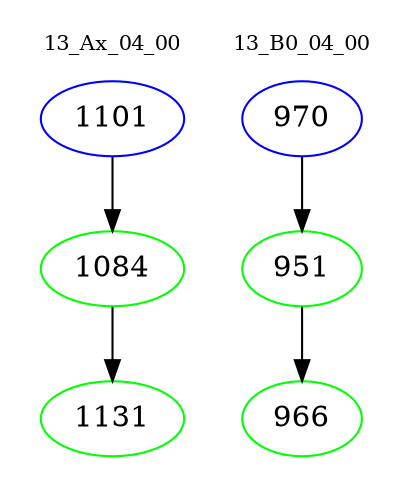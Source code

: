 digraph{
subgraph cluster_0 {
color = white
label = "13_Ax_04_00";
fontsize=10;
T0_1101 [label="1101", color="blue"]
T0_1101 -> T0_1084 [color="black"]
T0_1084 [label="1084", color="green"]
T0_1084 -> T0_1131 [color="black"]
T0_1131 [label="1131", color="green"]
}
subgraph cluster_1 {
color = white
label = "13_B0_04_00";
fontsize=10;
T1_970 [label="970", color="blue"]
T1_970 -> T1_951 [color="black"]
T1_951 [label="951", color="green"]
T1_951 -> T1_966 [color="black"]
T1_966 [label="966", color="green"]
}
}
